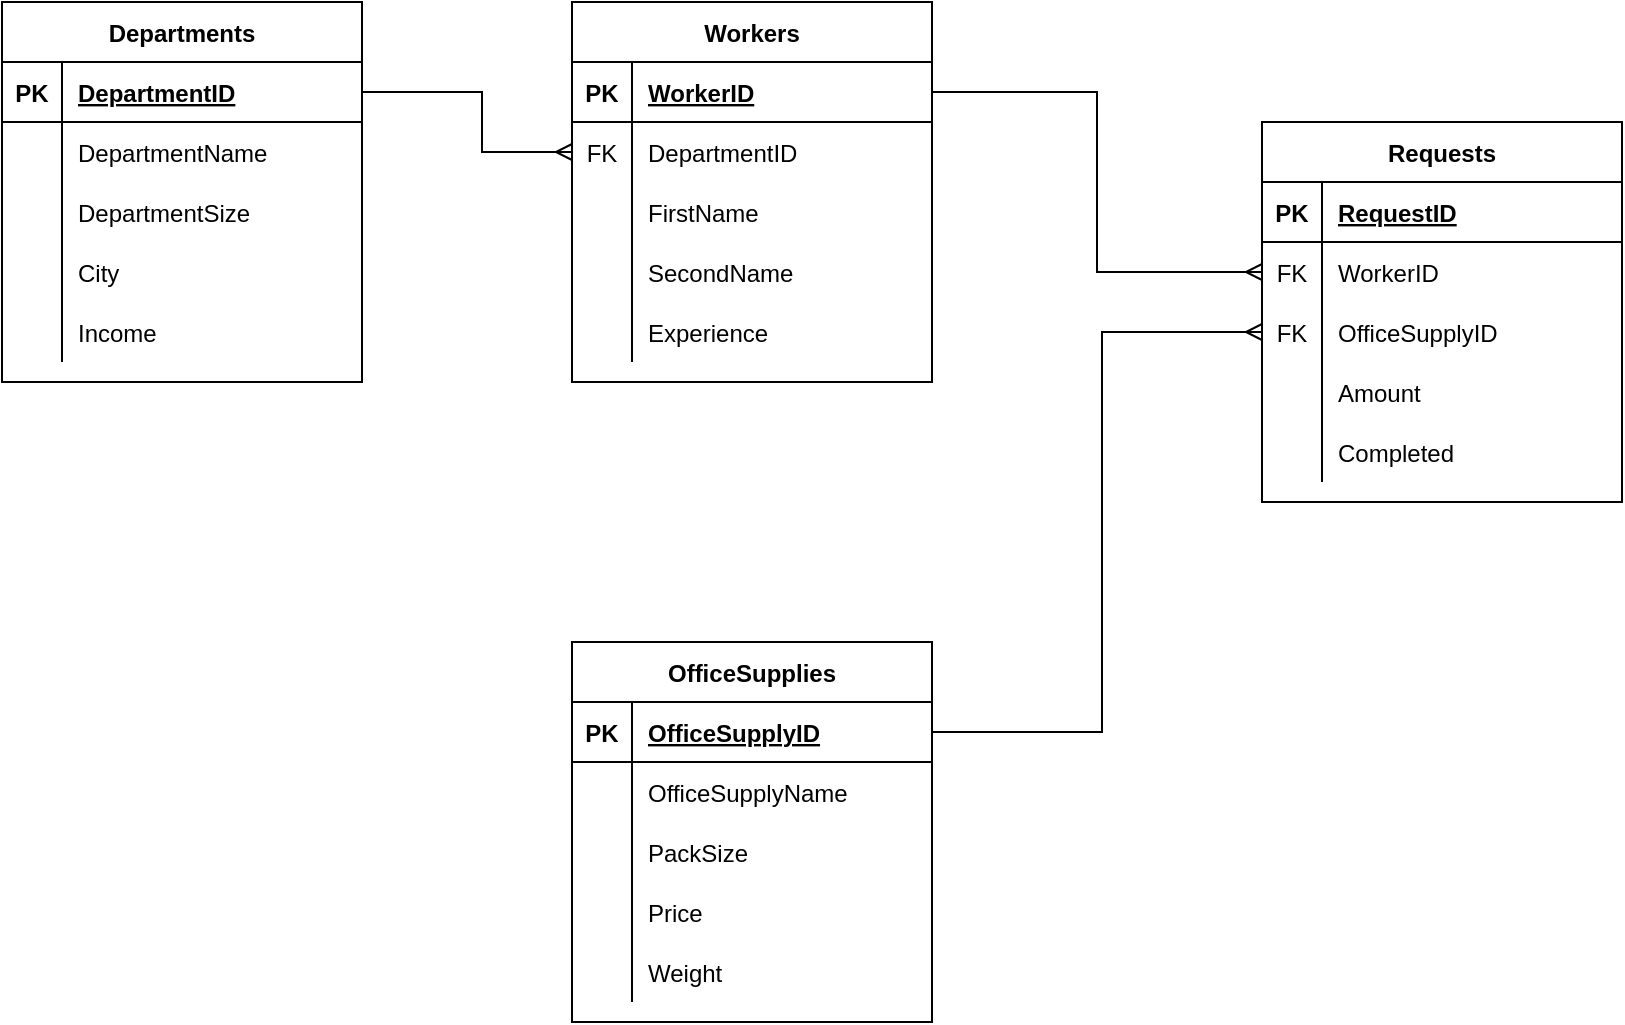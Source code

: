 <mxfile version="13.9.9" type="device" pages="2"><diagram id="JBA9lCnYGL79cfKIFQ2S" name="Страница 1"><mxGraphModel dx="1947" dy="758" grid="1" gridSize="10" guides="1" tooltips="1" connect="1" arrows="1" fold="1" page="1" pageScale="1" pageWidth="827" pageHeight="1169" math="0" shadow="0"><root><mxCell id="0"/><mxCell id="1" parent="0"/><mxCell id="MQrUTSWhX9fQGdC_dqaY-1" value="Requests" style="shape=table;startSize=30;container=1;collapsible=1;childLayout=tableLayout;fixedRows=1;rowLines=0;fontStyle=1;align=center;resizeLast=1;" parent="1" vertex="1"><mxGeometry x="480" y="840" width="180" height="190" as="geometry"/></mxCell><mxCell id="MQrUTSWhX9fQGdC_dqaY-2" value="" style="shape=partialRectangle;collapsible=0;dropTarget=0;pointerEvents=0;fillColor=none;top=0;left=0;bottom=1;right=0;points=[[0,0.5],[1,0.5]];portConstraint=eastwest;" parent="MQrUTSWhX9fQGdC_dqaY-1" vertex="1"><mxGeometry y="30" width="180" height="30" as="geometry"/></mxCell><mxCell id="MQrUTSWhX9fQGdC_dqaY-3" value="PK" style="shape=partialRectangle;connectable=0;fillColor=none;top=0;left=0;bottom=0;right=0;fontStyle=1;overflow=hidden;" parent="MQrUTSWhX9fQGdC_dqaY-2" vertex="1"><mxGeometry width="30" height="30" as="geometry"/></mxCell><mxCell id="MQrUTSWhX9fQGdC_dqaY-4" value="RequestID" style="shape=partialRectangle;connectable=0;fillColor=none;top=0;left=0;bottom=0;right=0;align=left;spacingLeft=6;fontStyle=5;overflow=hidden;" parent="MQrUTSWhX9fQGdC_dqaY-2" vertex="1"><mxGeometry x="30" width="150" height="30" as="geometry"/></mxCell><mxCell id="MQrUTSWhX9fQGdC_dqaY-5" value="" style="shape=partialRectangle;collapsible=0;dropTarget=0;pointerEvents=0;fillColor=none;top=0;left=0;bottom=0;right=0;points=[[0,0.5],[1,0.5]];portConstraint=eastwest;" parent="MQrUTSWhX9fQGdC_dqaY-1" vertex="1"><mxGeometry y="60" width="180" height="30" as="geometry"/></mxCell><mxCell id="MQrUTSWhX9fQGdC_dqaY-6" value="FK" style="shape=partialRectangle;connectable=0;fillColor=none;top=0;left=0;bottom=0;right=0;editable=1;overflow=hidden;" parent="MQrUTSWhX9fQGdC_dqaY-5" vertex="1"><mxGeometry width="30" height="30" as="geometry"/></mxCell><mxCell id="MQrUTSWhX9fQGdC_dqaY-7" value="WorkerID" style="shape=partialRectangle;connectable=0;fillColor=none;top=0;left=0;bottom=0;right=0;align=left;spacingLeft=6;overflow=hidden;" parent="MQrUTSWhX9fQGdC_dqaY-5" vertex="1"><mxGeometry x="30" width="150" height="30" as="geometry"/></mxCell><mxCell id="MQrUTSWhX9fQGdC_dqaY-8" style="shape=partialRectangle;collapsible=0;dropTarget=0;pointerEvents=0;fillColor=none;top=0;left=0;bottom=0;right=0;points=[[0,0.5],[1,0.5]];portConstraint=eastwest;" parent="MQrUTSWhX9fQGdC_dqaY-1" vertex="1"><mxGeometry y="90" width="180" height="30" as="geometry"/></mxCell><mxCell id="MQrUTSWhX9fQGdC_dqaY-9" value="FK" style="shape=partialRectangle;connectable=0;fillColor=none;top=0;left=0;bottom=0;right=0;editable=1;overflow=hidden;" parent="MQrUTSWhX9fQGdC_dqaY-8" vertex="1"><mxGeometry width="30" height="30" as="geometry"/></mxCell><mxCell id="MQrUTSWhX9fQGdC_dqaY-10" value="OfficeSupplyID" style="shape=partialRectangle;connectable=0;fillColor=none;top=0;left=0;bottom=0;right=0;align=left;spacingLeft=6;overflow=hidden;" parent="MQrUTSWhX9fQGdC_dqaY-8" vertex="1"><mxGeometry x="30" width="150" height="30" as="geometry"/></mxCell><mxCell id="MQrUTSWhX9fQGdC_dqaY-11" value="" style="shape=partialRectangle;collapsible=0;dropTarget=0;pointerEvents=0;fillColor=none;top=0;left=0;bottom=0;right=0;points=[[0,0.5],[1,0.5]];portConstraint=eastwest;" parent="MQrUTSWhX9fQGdC_dqaY-1" vertex="1"><mxGeometry y="120" width="180" height="30" as="geometry"/></mxCell><mxCell id="MQrUTSWhX9fQGdC_dqaY-12" value="" style="shape=partialRectangle;connectable=0;fillColor=none;top=0;left=0;bottom=0;right=0;editable=1;overflow=hidden;" parent="MQrUTSWhX9fQGdC_dqaY-11" vertex="1"><mxGeometry width="30" height="30" as="geometry"/></mxCell><mxCell id="MQrUTSWhX9fQGdC_dqaY-13" value="Amount" style="shape=partialRectangle;connectable=0;fillColor=none;top=0;left=0;bottom=0;right=0;align=left;spacingLeft=6;overflow=hidden;" parent="MQrUTSWhX9fQGdC_dqaY-11" vertex="1"><mxGeometry x="30" width="150" height="30" as="geometry"/></mxCell><mxCell id="MQrUTSWhX9fQGdC_dqaY-20" value="" style="shape=partialRectangle;collapsible=0;dropTarget=0;pointerEvents=0;fillColor=none;top=0;left=0;bottom=0;right=0;points=[[0,0.5],[1,0.5]];portConstraint=eastwest;" parent="MQrUTSWhX9fQGdC_dqaY-1" vertex="1"><mxGeometry y="150" width="180" height="30" as="geometry"/></mxCell><mxCell id="MQrUTSWhX9fQGdC_dqaY-21" value="" style="shape=partialRectangle;connectable=0;fillColor=none;top=0;left=0;bottom=0;right=0;editable=1;overflow=hidden;" parent="MQrUTSWhX9fQGdC_dqaY-20" vertex="1"><mxGeometry width="30" height="30" as="geometry"/></mxCell><mxCell id="MQrUTSWhX9fQGdC_dqaY-22" value="Completed" style="shape=partialRectangle;connectable=0;fillColor=none;top=0;left=0;bottom=0;right=0;align=left;spacingLeft=6;overflow=hidden;" parent="MQrUTSWhX9fQGdC_dqaY-20" vertex="1"><mxGeometry x="30" width="150" height="30" as="geometry"/></mxCell><mxCell id="MQrUTSWhX9fQGdC_dqaY-26" style="edgeStyle=orthogonalEdgeStyle;rounded=0;orthogonalLoop=1;jettySize=auto;html=1;exitX=1;exitY=0.5;exitDx=0;exitDy=0;endArrow=ERmany;endFill=0;entryX=0;entryY=0.5;entryDx=0;entryDy=0;" parent="1" source="MQrUTSWhX9fQGdC_dqaY-28" target="MQrUTSWhX9fQGdC_dqaY-5" edge="1"><mxGeometry relative="1" as="geometry"><mxPoint x="390" y="760" as="targetPoint"/></mxGeometry></mxCell><mxCell id="MQrUTSWhX9fQGdC_dqaY-27" value="Workers" style="shape=table;startSize=30;container=1;collapsible=1;childLayout=tableLayout;fixedRows=1;rowLines=0;fontStyle=1;align=center;resizeLast=1;" parent="1" vertex="1"><mxGeometry x="135" y="780" width="180" height="190" as="geometry"/></mxCell><mxCell id="MQrUTSWhX9fQGdC_dqaY-28" value="" style="shape=partialRectangle;collapsible=0;dropTarget=0;pointerEvents=0;fillColor=none;top=0;left=0;bottom=1;right=0;points=[[0,0.5],[1,0.5]];portConstraint=eastwest;" parent="MQrUTSWhX9fQGdC_dqaY-27" vertex="1"><mxGeometry y="30" width="180" height="30" as="geometry"/></mxCell><mxCell id="MQrUTSWhX9fQGdC_dqaY-29" value="PK" style="shape=partialRectangle;connectable=0;fillColor=none;top=0;left=0;bottom=0;right=0;fontStyle=1;overflow=hidden;" parent="MQrUTSWhX9fQGdC_dqaY-28" vertex="1"><mxGeometry width="30" height="30" as="geometry"/></mxCell><mxCell id="MQrUTSWhX9fQGdC_dqaY-30" value="WorkerID" style="shape=partialRectangle;connectable=0;fillColor=none;top=0;left=0;bottom=0;right=0;align=left;spacingLeft=6;fontStyle=5;overflow=hidden;" parent="MQrUTSWhX9fQGdC_dqaY-28" vertex="1"><mxGeometry x="30" width="150" height="30" as="geometry"/></mxCell><mxCell id="MQrUTSWhX9fQGdC_dqaY-31" value="" style="shape=partialRectangle;collapsible=0;dropTarget=0;pointerEvents=0;fillColor=none;top=0;left=0;bottom=0;right=0;points=[[0,0.5],[1,0.5]];portConstraint=eastwest;" parent="MQrUTSWhX9fQGdC_dqaY-27" vertex="1"><mxGeometry y="60" width="180" height="30" as="geometry"/></mxCell><mxCell id="MQrUTSWhX9fQGdC_dqaY-32" value="FK" style="shape=partialRectangle;connectable=0;fillColor=none;top=0;left=0;bottom=0;right=0;editable=1;overflow=hidden;" parent="MQrUTSWhX9fQGdC_dqaY-31" vertex="1"><mxGeometry width="30" height="30" as="geometry"/></mxCell><mxCell id="MQrUTSWhX9fQGdC_dqaY-33" value="DepartmentID" style="shape=partialRectangle;connectable=0;fillColor=none;top=0;left=0;bottom=0;right=0;align=left;spacingLeft=6;overflow=hidden;" parent="MQrUTSWhX9fQGdC_dqaY-31" vertex="1"><mxGeometry x="30" width="150" height="30" as="geometry"/></mxCell><mxCell id="MQrUTSWhX9fQGdC_dqaY-34" value="" style="shape=partialRectangle;collapsible=0;dropTarget=0;pointerEvents=0;fillColor=none;top=0;left=0;bottom=0;right=0;points=[[0,0.5],[1,0.5]];portConstraint=eastwest;" parent="MQrUTSWhX9fQGdC_dqaY-27" vertex="1"><mxGeometry y="90" width="180" height="30" as="geometry"/></mxCell><mxCell id="MQrUTSWhX9fQGdC_dqaY-35" value="" style="shape=partialRectangle;connectable=0;fillColor=none;top=0;left=0;bottom=0;right=0;editable=1;overflow=hidden;" parent="MQrUTSWhX9fQGdC_dqaY-34" vertex="1"><mxGeometry width="30" height="30" as="geometry"/></mxCell><mxCell id="MQrUTSWhX9fQGdC_dqaY-36" value="FirstName" style="shape=partialRectangle;connectable=0;fillColor=none;top=0;left=0;bottom=0;right=0;align=left;spacingLeft=6;overflow=hidden;" parent="MQrUTSWhX9fQGdC_dqaY-34" vertex="1"><mxGeometry x="30" width="150" height="30" as="geometry"/></mxCell><mxCell id="MQrUTSWhX9fQGdC_dqaY-37" style="shape=partialRectangle;collapsible=0;dropTarget=0;pointerEvents=0;fillColor=none;top=0;left=0;bottom=0;right=0;points=[[0,0.5],[1,0.5]];portConstraint=eastwest;" parent="MQrUTSWhX9fQGdC_dqaY-27" vertex="1"><mxGeometry y="120" width="180" height="30" as="geometry"/></mxCell><mxCell id="MQrUTSWhX9fQGdC_dqaY-38" style="shape=partialRectangle;connectable=0;fillColor=none;top=0;left=0;bottom=0;right=0;editable=1;overflow=hidden;" parent="MQrUTSWhX9fQGdC_dqaY-37" vertex="1"><mxGeometry width="30" height="30" as="geometry"/></mxCell><mxCell id="MQrUTSWhX9fQGdC_dqaY-39" value="SecondName" style="shape=partialRectangle;connectable=0;fillColor=none;top=0;left=0;bottom=0;right=0;align=left;spacingLeft=6;overflow=hidden;" parent="MQrUTSWhX9fQGdC_dqaY-37" vertex="1"><mxGeometry x="30" width="150" height="30" as="geometry"/></mxCell><mxCell id="MQrUTSWhX9fQGdC_dqaY-43" style="shape=partialRectangle;collapsible=0;dropTarget=0;pointerEvents=0;fillColor=none;top=0;left=0;bottom=0;right=0;points=[[0,0.5],[1,0.5]];portConstraint=eastwest;" parent="MQrUTSWhX9fQGdC_dqaY-27" vertex="1"><mxGeometry y="150" width="180" height="30" as="geometry"/></mxCell><mxCell id="MQrUTSWhX9fQGdC_dqaY-44" style="shape=partialRectangle;connectable=0;fillColor=none;top=0;left=0;bottom=0;right=0;editable=1;overflow=hidden;" parent="MQrUTSWhX9fQGdC_dqaY-43" vertex="1"><mxGeometry width="30" height="30" as="geometry"/></mxCell><mxCell id="MQrUTSWhX9fQGdC_dqaY-45" value="Experience" style="shape=partialRectangle;connectable=0;fillColor=none;top=0;left=0;bottom=0;right=0;align=left;spacingLeft=6;overflow=hidden;" parent="MQrUTSWhX9fQGdC_dqaY-43" vertex="1"><mxGeometry x="30" width="150" height="30" as="geometry"/></mxCell><mxCell id="MQrUTSWhX9fQGdC_dqaY-46" style="edgeStyle=orthogonalEdgeStyle;rounded=0;orthogonalLoop=1;jettySize=auto;html=1;exitX=1;exitY=0.5;exitDx=0;exitDy=0;endArrow=ERmany;endFill=0;entryX=0;entryY=0.5;entryDx=0;entryDy=0;" parent="1" source="MQrUTSWhX9fQGdC_dqaY-48" target="MQrUTSWhX9fQGdC_dqaY-8" edge="1"><mxGeometry relative="1" as="geometry"><mxPoint x="570" y="970" as="targetPoint"/><mxPoint x="340" y="1045" as="sourcePoint"/><Array as="points"><mxPoint x="400" y="1145"/><mxPoint x="400" y="945"/></Array></mxGeometry></mxCell><mxCell id="MQrUTSWhX9fQGdC_dqaY-47" value="OfficeSupplies" style="shape=table;startSize=30;container=1;collapsible=1;childLayout=tableLayout;fixedRows=1;rowLines=0;fontStyle=1;align=center;resizeLast=1;" parent="1" vertex="1"><mxGeometry x="135" y="1100" width="180" height="190" as="geometry"/></mxCell><mxCell id="MQrUTSWhX9fQGdC_dqaY-48" value="" style="shape=partialRectangle;collapsible=0;dropTarget=0;pointerEvents=0;fillColor=none;top=0;left=0;bottom=1;right=0;points=[[0,0.5],[1,0.5]];portConstraint=eastwest;" parent="MQrUTSWhX9fQGdC_dqaY-47" vertex="1"><mxGeometry y="30" width="180" height="30" as="geometry"/></mxCell><mxCell id="MQrUTSWhX9fQGdC_dqaY-49" value="PK" style="shape=partialRectangle;connectable=0;fillColor=none;top=0;left=0;bottom=0;right=0;fontStyle=1;overflow=hidden;" parent="MQrUTSWhX9fQGdC_dqaY-48" vertex="1"><mxGeometry width="30" height="30" as="geometry"/></mxCell><mxCell id="MQrUTSWhX9fQGdC_dqaY-50" value="OfficeSupplyID" style="shape=partialRectangle;connectable=0;fillColor=none;top=0;left=0;bottom=0;right=0;align=left;spacingLeft=6;fontStyle=5;overflow=hidden;" parent="MQrUTSWhX9fQGdC_dqaY-48" vertex="1"><mxGeometry x="30" width="150" height="30" as="geometry"/></mxCell><mxCell id="MQrUTSWhX9fQGdC_dqaY-51" style="shape=partialRectangle;collapsible=0;dropTarget=0;pointerEvents=0;fillColor=none;top=0;left=0;bottom=0;right=0;points=[[0,0.5],[1,0.5]];portConstraint=eastwest;" parent="MQrUTSWhX9fQGdC_dqaY-47" vertex="1"><mxGeometry y="60" width="180" height="30" as="geometry"/></mxCell><mxCell id="MQrUTSWhX9fQGdC_dqaY-52" value="" style="shape=partialRectangle;connectable=0;fillColor=none;top=0;left=0;bottom=0;right=0;editable=1;overflow=hidden;" parent="MQrUTSWhX9fQGdC_dqaY-51" vertex="1"><mxGeometry width="30" height="30" as="geometry"/></mxCell><mxCell id="MQrUTSWhX9fQGdC_dqaY-53" value="OfficeSupplyName" style="shape=partialRectangle;connectable=0;fillColor=none;top=0;left=0;bottom=0;right=0;align=left;spacingLeft=6;overflow=hidden;" parent="MQrUTSWhX9fQGdC_dqaY-51" vertex="1"><mxGeometry x="30" width="150" height="30" as="geometry"/></mxCell><mxCell id="MQrUTSWhX9fQGdC_dqaY-54" value="" style="shape=partialRectangle;collapsible=0;dropTarget=0;pointerEvents=0;fillColor=none;top=0;left=0;bottom=0;right=0;points=[[0,0.5],[1,0.5]];portConstraint=eastwest;" parent="MQrUTSWhX9fQGdC_dqaY-47" vertex="1"><mxGeometry y="90" width="180" height="30" as="geometry"/></mxCell><mxCell id="MQrUTSWhX9fQGdC_dqaY-55" value="" style="shape=partialRectangle;connectable=0;fillColor=none;top=0;left=0;bottom=0;right=0;editable=1;overflow=hidden;" parent="MQrUTSWhX9fQGdC_dqaY-54" vertex="1"><mxGeometry width="30" height="30" as="geometry"/></mxCell><mxCell id="MQrUTSWhX9fQGdC_dqaY-56" value="PackSize" style="shape=partialRectangle;connectable=0;fillColor=none;top=0;left=0;bottom=0;right=0;align=left;spacingLeft=6;overflow=hidden;" parent="MQrUTSWhX9fQGdC_dqaY-54" vertex="1"><mxGeometry x="30" width="150" height="30" as="geometry"/></mxCell><mxCell id="MQrUTSWhX9fQGdC_dqaY-57" value="" style="shape=partialRectangle;collapsible=0;dropTarget=0;pointerEvents=0;fillColor=none;top=0;left=0;bottom=0;right=0;points=[[0,0.5],[1,0.5]];portConstraint=eastwest;" parent="MQrUTSWhX9fQGdC_dqaY-47" vertex="1"><mxGeometry y="120" width="180" height="30" as="geometry"/></mxCell><mxCell id="MQrUTSWhX9fQGdC_dqaY-58" value="" style="shape=partialRectangle;connectable=0;fillColor=none;top=0;left=0;bottom=0;right=0;editable=1;overflow=hidden;" parent="MQrUTSWhX9fQGdC_dqaY-57" vertex="1"><mxGeometry width="30" height="30" as="geometry"/></mxCell><mxCell id="MQrUTSWhX9fQGdC_dqaY-59" value="Price" style="shape=partialRectangle;connectable=0;fillColor=none;top=0;left=0;bottom=0;right=0;align=left;spacingLeft=6;overflow=hidden;" parent="MQrUTSWhX9fQGdC_dqaY-57" vertex="1"><mxGeometry x="30" width="150" height="30" as="geometry"/></mxCell><mxCell id="MQrUTSWhX9fQGdC_dqaY-60" value="" style="shape=partialRectangle;collapsible=0;dropTarget=0;pointerEvents=0;fillColor=none;top=0;left=0;bottom=0;right=0;points=[[0,0.5],[1,0.5]];portConstraint=eastwest;" parent="MQrUTSWhX9fQGdC_dqaY-47" vertex="1"><mxGeometry y="150" width="180" height="30" as="geometry"/></mxCell><mxCell id="MQrUTSWhX9fQGdC_dqaY-61" value="" style="shape=partialRectangle;connectable=0;fillColor=none;top=0;left=0;bottom=0;right=0;editable=1;overflow=hidden;" parent="MQrUTSWhX9fQGdC_dqaY-60" vertex="1"><mxGeometry width="30" height="30" as="geometry"/></mxCell><mxCell id="MQrUTSWhX9fQGdC_dqaY-62" value="Weight" style="shape=partialRectangle;connectable=0;fillColor=none;top=0;left=0;bottom=0;right=0;align=left;spacingLeft=6;overflow=hidden;" parent="MQrUTSWhX9fQGdC_dqaY-60" vertex="1"><mxGeometry x="30" width="150" height="30" as="geometry"/></mxCell><mxCell id="MQrUTSWhX9fQGdC_dqaY-66" value="Departments" style="shape=table;startSize=30;container=1;collapsible=1;childLayout=tableLayout;fixedRows=1;rowLines=0;fontStyle=1;align=center;resizeLast=1;" parent="1" vertex="1"><mxGeometry x="-150" y="780" width="180" height="190" as="geometry"/></mxCell><mxCell id="MQrUTSWhX9fQGdC_dqaY-67" value="" style="shape=partialRectangle;collapsible=0;dropTarget=0;pointerEvents=0;fillColor=none;top=0;left=0;bottom=1;right=0;points=[[0,0.5],[1,0.5]];portConstraint=eastwest;" parent="MQrUTSWhX9fQGdC_dqaY-66" vertex="1"><mxGeometry y="30" width="180" height="30" as="geometry"/></mxCell><mxCell id="MQrUTSWhX9fQGdC_dqaY-68" value="PK" style="shape=partialRectangle;connectable=0;fillColor=none;top=0;left=0;bottom=0;right=0;fontStyle=1;overflow=hidden;" parent="MQrUTSWhX9fQGdC_dqaY-67" vertex="1"><mxGeometry width="30" height="30" as="geometry"/></mxCell><mxCell id="MQrUTSWhX9fQGdC_dqaY-69" value="DepartmentID" style="shape=partialRectangle;connectable=0;fillColor=none;top=0;left=0;bottom=0;right=0;align=left;spacingLeft=6;fontStyle=5;overflow=hidden;" parent="MQrUTSWhX9fQGdC_dqaY-67" vertex="1"><mxGeometry x="30" width="150" height="30" as="geometry"/></mxCell><mxCell id="MQrUTSWhX9fQGdC_dqaY-70" value="" style="shape=partialRectangle;collapsible=0;dropTarget=0;pointerEvents=0;fillColor=none;top=0;left=0;bottom=0;right=0;points=[[0,0.5],[1,0.5]];portConstraint=eastwest;" parent="MQrUTSWhX9fQGdC_dqaY-66" vertex="1"><mxGeometry y="60" width="180" height="30" as="geometry"/></mxCell><mxCell id="MQrUTSWhX9fQGdC_dqaY-71" value="" style="shape=partialRectangle;connectable=0;fillColor=none;top=0;left=0;bottom=0;right=0;editable=1;overflow=hidden;" parent="MQrUTSWhX9fQGdC_dqaY-70" vertex="1"><mxGeometry width="30" height="30" as="geometry"/></mxCell><mxCell id="MQrUTSWhX9fQGdC_dqaY-72" value="DepartmentName" style="shape=partialRectangle;connectable=0;fillColor=none;top=0;left=0;bottom=0;right=0;align=left;spacingLeft=6;overflow=hidden;" parent="MQrUTSWhX9fQGdC_dqaY-70" vertex="1"><mxGeometry x="30" width="150" height="30" as="geometry"/></mxCell><mxCell id="MQrUTSWhX9fQGdC_dqaY-73" value="" style="shape=partialRectangle;collapsible=0;dropTarget=0;pointerEvents=0;fillColor=none;top=0;left=0;bottom=0;right=0;points=[[0,0.5],[1,0.5]];portConstraint=eastwest;" parent="MQrUTSWhX9fQGdC_dqaY-66" vertex="1"><mxGeometry y="90" width="180" height="30" as="geometry"/></mxCell><mxCell id="MQrUTSWhX9fQGdC_dqaY-74" value="" style="shape=partialRectangle;connectable=0;fillColor=none;top=0;left=0;bottom=0;right=0;editable=1;overflow=hidden;" parent="MQrUTSWhX9fQGdC_dqaY-73" vertex="1"><mxGeometry width="30" height="30" as="geometry"/></mxCell><mxCell id="MQrUTSWhX9fQGdC_dqaY-75" value="DepartmentSize" style="shape=partialRectangle;connectable=0;fillColor=none;top=0;left=0;bottom=0;right=0;align=left;spacingLeft=6;overflow=hidden;" parent="MQrUTSWhX9fQGdC_dqaY-73" vertex="1"><mxGeometry x="30" width="150" height="30" as="geometry"/></mxCell><mxCell id="MQrUTSWhX9fQGdC_dqaY-76" style="shape=partialRectangle;collapsible=0;dropTarget=0;pointerEvents=0;fillColor=none;top=0;left=0;bottom=0;right=0;points=[[0,0.5],[1,0.5]];portConstraint=eastwest;" parent="MQrUTSWhX9fQGdC_dqaY-66" vertex="1"><mxGeometry y="120" width="180" height="30" as="geometry"/></mxCell><mxCell id="MQrUTSWhX9fQGdC_dqaY-77" style="shape=partialRectangle;connectable=0;fillColor=none;top=0;left=0;bottom=0;right=0;editable=1;overflow=hidden;" parent="MQrUTSWhX9fQGdC_dqaY-76" vertex="1"><mxGeometry width="30" height="30" as="geometry"/></mxCell><mxCell id="MQrUTSWhX9fQGdC_dqaY-78" value="City" style="shape=partialRectangle;connectable=0;fillColor=none;top=0;left=0;bottom=0;right=0;align=left;spacingLeft=6;overflow=hidden;" parent="MQrUTSWhX9fQGdC_dqaY-76" vertex="1"><mxGeometry x="30" width="150" height="30" as="geometry"/></mxCell><mxCell id="MQrUTSWhX9fQGdC_dqaY-79" value="" style="shape=partialRectangle;collapsible=0;dropTarget=0;pointerEvents=0;fillColor=none;top=0;left=0;bottom=0;right=0;points=[[0,0.5],[1,0.5]];portConstraint=eastwest;" parent="MQrUTSWhX9fQGdC_dqaY-66" vertex="1"><mxGeometry y="150" width="180" height="30" as="geometry"/></mxCell><mxCell id="MQrUTSWhX9fQGdC_dqaY-80" value="" style="shape=partialRectangle;connectable=0;fillColor=none;top=0;left=0;bottom=0;right=0;editable=1;overflow=hidden;" parent="MQrUTSWhX9fQGdC_dqaY-79" vertex="1"><mxGeometry width="30" height="30" as="geometry"/></mxCell><mxCell id="MQrUTSWhX9fQGdC_dqaY-81" value="Income" style="shape=partialRectangle;connectable=0;fillColor=none;top=0;left=0;bottom=0;right=0;align=left;spacingLeft=6;overflow=hidden;" parent="MQrUTSWhX9fQGdC_dqaY-79" vertex="1"><mxGeometry x="30" width="150" height="30" as="geometry"/></mxCell><mxCell id="MQrUTSWhX9fQGdC_dqaY-85" style="edgeStyle=orthogonalEdgeStyle;rounded=0;orthogonalLoop=1;jettySize=auto;html=1;exitX=1;exitY=0.5;exitDx=0;exitDy=0;endArrow=ERmany;endFill=0;entryX=0;entryY=0.5;entryDx=0;entryDy=0;" parent="1" source="MQrUTSWhX9fQGdC_dqaY-67" target="MQrUTSWhX9fQGdC_dqaY-31" edge="1"><mxGeometry relative="1" as="geometry"><mxPoint x="315" y="970" as="targetPoint"/><mxPoint x="25" y="1115" as="sourcePoint"/><Array as="points"><mxPoint x="90" y="825"/><mxPoint x="90" y="855"/></Array></mxGeometry></mxCell></root></mxGraphModel></diagram><diagram id="_WlOd75h7R3ADTDau8TM" name="Страница 2"><mxGraphModel dx="1947" dy="1927" grid="1" gridSize="10" guides="1" tooltips="1" connect="1" arrows="1" fold="1" page="1" pageScale="1" pageWidth="827" pageHeight="1169" math="0" shadow="0"><root><mxCell id="t2hOWC-bfq2sj2ZOZXH2-0"/><mxCell id="t2hOWC-bfq2sj2ZOZXH2-1" parent="t2hOWC-bfq2sj2ZOZXH2-0"/><mxCell id="t2hOWC-bfq2sj2ZOZXH2-2" value="Workers" style="whiteSpace=wrap;html=1;align=center;" vertex="1" parent="t2hOWC-bfq2sj2ZOZXH2-1"><mxGeometry x="380" y="470" width="100" height="40" as="geometry"/></mxCell><mxCell id="t2hOWC-bfq2sj2ZOZXH2-3" value="WorkerID" style="ellipse;whiteSpace=wrap;html=1;align=center;" vertex="1" parent="t2hOWC-bfq2sj2ZOZXH2-1"><mxGeometry x="270" y="540" width="100" height="40" as="geometry"/></mxCell><mxCell id="t2hOWC-bfq2sj2ZOZXH2-5" value="DepartmentID" style="ellipse;whiteSpace=wrap;html=1;align=center;" vertex="1" parent="t2hOWC-bfq2sj2ZOZXH2-1"><mxGeometry x="270" y="590" width="100" height="40" as="geometry"/></mxCell><mxCell id="t2hOWC-bfq2sj2ZOZXH2-6" value="FirstName" style="ellipse;whiteSpace=wrap;html=1;align=center;" vertex="1" parent="t2hOWC-bfq2sj2ZOZXH2-1"><mxGeometry x="270" y="640" width="100" height="40" as="geometry"/></mxCell><mxCell id="t2hOWC-bfq2sj2ZOZXH2-7" value="SecondName" style="ellipse;whiteSpace=wrap;html=1;align=center;" vertex="1" parent="t2hOWC-bfq2sj2ZOZXH2-1"><mxGeometry x="270" y="690" width="100" height="40" as="geometry"/></mxCell><mxCell id="t2hOWC-bfq2sj2ZOZXH2-8" value="Products" style="whiteSpace=wrap;html=1;align=center;" vertex="1" parent="t2hOWC-bfq2sj2ZOZXH2-1"><mxGeometry x="580" y="470" width="100" height="40" as="geometry"/></mxCell><mxCell id="t2hOWC-bfq2sj2ZOZXH2-9" value="Name" style="ellipse;whiteSpace=wrap;html=1;align=center;" vertex="1" parent="t2hOWC-bfq2sj2ZOZXH2-1"><mxGeometry x="650" y="590" width="100" height="40" as="geometry"/></mxCell><mxCell id="t2hOWC-bfq2sj2ZOZXH2-10" value="PackSize" style="ellipse;whiteSpace=wrap;html=1;align=center;" vertex="1" parent="t2hOWC-bfq2sj2ZOZXH2-1"><mxGeometry x="650" y="640" width="100" height="40" as="geometry"/></mxCell><mxCell id="t2hOWC-bfq2sj2ZOZXH2-11" value="Price" style="ellipse;whiteSpace=wrap;html=1;align=center;" vertex="1" parent="t2hOWC-bfq2sj2ZOZXH2-1"><mxGeometry x="650" y="690" width="100" height="40" as="geometry"/></mxCell><mxCell id="t2hOWC-bfq2sj2ZOZXH2-12" value="Size" style="ellipse;whiteSpace=wrap;html=1;align=center;" vertex="1" parent="t2hOWC-bfq2sj2ZOZXH2-1"><mxGeometry x="650" y="740" width="100" height="40" as="geometry"/></mxCell><mxCell id="t2hOWC-bfq2sj2ZOZXH2-13" value="PK" style="text;html=1;align=center;verticalAlign=middle;resizable=0;points=[];autosize=1;" vertex="1" parent="t2hOWC-bfq2sj2ZOZXH2-1"><mxGeometry x="750" y="550" width="30" height="20" as="geometry"/></mxCell><mxCell id="t2hOWC-bfq2sj2ZOZXH2-14" value="" style="endArrow=none;html=1;rounded=0;exitX=0.5;exitY=1;exitDx=0;exitDy=0;" edge="1" parent="t2hOWC-bfq2sj2ZOZXH2-1" source="t2hOWC-bfq2sj2ZOZXH2-8"><mxGeometry relative="1" as="geometry"><mxPoint x="330" y="890" as="sourcePoint"/><mxPoint x="630" y="820" as="targetPoint"/></mxGeometry></mxCell><mxCell id="t2hOWC-bfq2sj2ZOZXH2-15" value="" style="endArrow=none;html=1;rounded=0;exitX=0;exitY=0.5;exitDx=0;exitDy=0;" edge="1" parent="t2hOWC-bfq2sj2ZOZXH2-1" source="t2hOWC-bfq2sj2ZOZXH2-9"><mxGeometry relative="1" as="geometry"><mxPoint x="330" y="940" as="sourcePoint"/><mxPoint x="630" y="610" as="targetPoint"/></mxGeometry></mxCell><mxCell id="t2hOWC-bfq2sj2ZOZXH2-16" value="" style="endArrow=none;html=1;rounded=0;exitX=0;exitY=0.5;exitDx=0;exitDy=0;" edge="1" parent="t2hOWC-bfq2sj2ZOZXH2-1" source="t2hOWC-bfq2sj2ZOZXH2-10"><mxGeometry relative="1" as="geometry"><mxPoint x="340" y="950" as="sourcePoint"/><mxPoint x="630" y="660" as="targetPoint"/></mxGeometry></mxCell><mxCell id="t2hOWC-bfq2sj2ZOZXH2-17" value="" style="endArrow=none;html=1;rounded=0;exitX=0;exitY=0.5;exitDx=0;exitDy=0;" edge="1" parent="t2hOWC-bfq2sj2ZOZXH2-1" source="t2hOWC-bfq2sj2ZOZXH2-11"><mxGeometry relative="1" as="geometry"><mxPoint x="660" y="670" as="sourcePoint"/><mxPoint x="630" y="710" as="targetPoint"/></mxGeometry></mxCell><mxCell id="t2hOWC-bfq2sj2ZOZXH2-18" value="" style="endArrow=none;html=1;rounded=0;exitX=0;exitY=0.5;exitDx=0;exitDy=0;" edge="1" parent="t2hOWC-bfq2sj2ZOZXH2-1"><mxGeometry relative="1" as="geometry"><mxPoint x="650" y="759.76" as="sourcePoint"/><mxPoint x="630" y="760" as="targetPoint"/></mxGeometry></mxCell><mxCell id="t2hOWC-bfq2sj2ZOZXH2-19" value="" style="endArrow=none;html=1;rounded=0;exitX=0.5;exitY=1;exitDx=0;exitDy=0;" edge="1" parent="t2hOWC-bfq2sj2ZOZXH2-1"><mxGeometry relative="1" as="geometry"><mxPoint x="429.41" y="510" as="sourcePoint"/><mxPoint x="429.41" y="830" as="targetPoint"/></mxGeometry></mxCell><mxCell id="t2hOWC-bfq2sj2ZOZXH2-20" value="" style="endArrow=none;html=1;rounded=0;" edge="1" parent="t2hOWC-bfq2sj2ZOZXH2-1"><mxGeometry relative="1" as="geometry"><mxPoint x="370" y="610" as="sourcePoint"/><mxPoint x="430" y="610" as="targetPoint"/></mxGeometry></mxCell><mxCell id="t2hOWC-bfq2sj2ZOZXH2-21" value="" style="endArrow=none;html=1;rounded=0;exitX=1;exitY=0.5;exitDx=0;exitDy=0;" edge="1" parent="t2hOWC-bfq2sj2ZOZXH2-1" source="t2hOWC-bfq2sj2ZOZXH2-6"><mxGeometry relative="1" as="geometry"><mxPoint x="350" y="660" as="sourcePoint"/><mxPoint x="430" y="660" as="targetPoint"/></mxGeometry></mxCell><mxCell id="t2hOWC-bfq2sj2ZOZXH2-22" value="" style="endArrow=none;html=1;rounded=0;" edge="1" parent="t2hOWC-bfq2sj2ZOZXH2-1"><mxGeometry relative="1" as="geometry"><mxPoint x="370" y="710" as="sourcePoint"/><mxPoint x="430" y="710" as="targetPoint"/></mxGeometry></mxCell><mxCell id="t2hOWC-bfq2sj2ZOZXH2-23" value="" style="endArrow=none;html=1;rounded=0;" edge="1" parent="t2hOWC-bfq2sj2ZOZXH2-1"><mxGeometry relative="1" as="geometry"><mxPoint x="370" y="560" as="sourcePoint"/><mxPoint x="430" y="560" as="targetPoint"/></mxGeometry></mxCell><mxCell id="t2hOWC-bfq2sj2ZOZXH2-24" value="Orders" style="whiteSpace=wrap;html=1;align=center;" vertex="1" parent="t2hOWC-bfq2sj2ZOZXH2-1"><mxGeometry x="480" y="350" width="100" height="40" as="geometry"/></mxCell><mxCell id="t2hOWC-bfq2sj2ZOZXH2-25" value="ProductID" style="ellipse;whiteSpace=wrap;html=1;align=center;" vertex="1" parent="t2hOWC-bfq2sj2ZOZXH2-1"><mxGeometry x="545.5" y="90" width="100" height="40" as="geometry"/></mxCell><mxCell id="t2hOWC-bfq2sj2ZOZXH2-26" value="Amount" style="ellipse;whiteSpace=wrap;html=1;align=center;" vertex="1" parent="t2hOWC-bfq2sj2ZOZXH2-1"><mxGeometry x="545.5" y="140" width="100" height="40" as="geometry"/></mxCell><mxCell id="t2hOWC-bfq2sj2ZOZXH2-27" value="" style="endArrow=none;html=1;rounded=0;entryX=0.5;entryY=0;entryDx=0;entryDy=0;" edge="1" parent="t2hOWC-bfq2sj2ZOZXH2-1"><mxGeometry relative="1" as="geometry"><mxPoint x="525" y="10" as="sourcePoint"/><mxPoint x="525" y="350" as="targetPoint"/></mxGeometry></mxCell><mxCell id="t2hOWC-bfq2sj2ZOZXH2-28" value="" style="endArrow=none;html=1;rounded=0;exitX=0;exitY=0.5;exitDx=0;exitDy=0;" edge="1" parent="t2hOWC-bfq2sj2ZOZXH2-1"><mxGeometry relative="1" as="geometry"><mxPoint x="545.5" y="60" as="sourcePoint"/><mxPoint x="525.5" y="60" as="targetPoint"/></mxGeometry></mxCell><mxCell id="t2hOWC-bfq2sj2ZOZXH2-29" value="" style="endArrow=none;html=1;rounded=0;exitX=0;exitY=0.5;exitDx=0;exitDy=0;" edge="1" parent="t2hOWC-bfq2sj2ZOZXH2-1"><mxGeometry relative="1" as="geometry"><mxPoint x="545.5" y="110" as="sourcePoint"/><mxPoint x="525.5" y="110" as="targetPoint"/></mxGeometry></mxCell><mxCell id="t2hOWC-bfq2sj2ZOZXH2-30" value="" style="endArrow=none;html=1;rounded=0;exitX=0;exitY=0.5;exitDx=0;exitDy=0;" edge="1" parent="t2hOWC-bfq2sj2ZOZXH2-1"><mxGeometry relative="1" as="geometry"><mxPoint x="545.5" y="159.76" as="sourcePoint"/><mxPoint x="525.5" y="160" as="targetPoint"/></mxGeometry></mxCell><mxCell id="t2hOWC-bfq2sj2ZOZXH2-31" value="" style="endArrow=none;html=1;rounded=0;" edge="1" parent="t2hOWC-bfq2sj2ZOZXH2-1"><mxGeometry relative="1" as="geometry"><mxPoint x="545.5" y="10" as="sourcePoint"/><mxPoint x="525.5" y="10" as="targetPoint"/></mxGeometry></mxCell><mxCell id="t2hOWC-bfq2sj2ZOZXH2-32" value="OrderID" style="ellipse;whiteSpace=wrap;html=1;align=center;" vertex="1" parent="t2hOWC-bfq2sj2ZOZXH2-1"><mxGeometry x="545.5" y="-10" width="100" height="40" as="geometry"/></mxCell><mxCell id="t2hOWC-bfq2sj2ZOZXH2-33" value="PK" style="text;html=1;align=center;verticalAlign=middle;resizable=0;points=[];autosize=1;" vertex="1" parent="t2hOWC-bfq2sj2ZOZXH2-1"><mxGeometry x="655.5" width="30" height="20" as="geometry"/></mxCell><mxCell id="t2hOWC-bfq2sj2ZOZXH2-34" value="WorkerID" style="ellipse;whiteSpace=wrap;html=1;align=center;" vertex="1" parent="t2hOWC-bfq2sj2ZOZXH2-1"><mxGeometry x="545.5" y="40" width="100" height="40" as="geometry"/></mxCell><mxCell id="t2hOWC-bfq2sj2ZOZXH2-35" value="ProductID" style="ellipse;whiteSpace=wrap;html=1;align=center;" vertex="1" parent="t2hOWC-bfq2sj2ZOZXH2-1"><mxGeometry x="650" y="540" width="100" height="40" as="geometry"/></mxCell><mxCell id="t2hOWC-bfq2sj2ZOZXH2-36" value="" style="endArrow=none;html=1;rounded=0;exitX=0;exitY=0.5;exitDx=0;exitDy=0;" edge="1" parent="t2hOWC-bfq2sj2ZOZXH2-1" source="t2hOWC-bfq2sj2ZOZXH2-35"><mxGeometry relative="1" as="geometry"><mxPoint x="330" y="890" as="sourcePoint"/><mxPoint x="630" y="560" as="targetPoint"/></mxGeometry></mxCell><mxCell id="t2hOWC-bfq2sj2ZOZXH2-37" value="Position" style="ellipse;whiteSpace=wrap;html=1;align=center;" vertex="1" parent="t2hOWC-bfq2sj2ZOZXH2-1"><mxGeometry x="270" y="750" width="100" height="40" as="geometry"/></mxCell><mxCell id="t2hOWC-bfq2sj2ZOZXH2-38" value="" style="endArrow=none;html=1;" edge="1" parent="t2hOWC-bfq2sj2ZOZXH2-1"><mxGeometry width="50" height="50" relative="1" as="geometry"><mxPoint x="370" y="770" as="sourcePoint"/><mxPoint x="430" y="770" as="targetPoint"/></mxGeometry></mxCell><mxCell id="0VeRoCRhJdS8KZldGWlp-85" value="Experience" style="ellipse;whiteSpace=wrap;html=1;align=center;" vertex="1" parent="t2hOWC-bfq2sj2ZOZXH2-1"><mxGeometry x="270" y="810" width="100" height="40" as="geometry"/></mxCell><mxCell id="0VeRoCRhJdS8KZldGWlp-86" value="" style="endArrow=none;html=1;" edge="1" parent="t2hOWC-bfq2sj2ZOZXH2-1"><mxGeometry width="50" height="50" relative="1" as="geometry"><mxPoint x="370" y="830" as="sourcePoint"/><mxPoint x="430" y="830" as="targetPoint"/></mxGeometry></mxCell><mxCell id="0VeRoCRhJdS8KZldGWlp-87" value="PK" style="text;html=1;align=center;verticalAlign=middle;resizable=0;points=[];autosize=1;" vertex="1" parent="t2hOWC-bfq2sj2ZOZXH2-1"><mxGeometry x="230" y="550" width="30" height="20" as="geometry"/></mxCell><mxCell id="0VeRoCRhJdS8KZldGWlp-88" value="NeedsFreedge" style="ellipse;whiteSpace=wrap;html=1;align=center;" vertex="1" parent="t2hOWC-bfq2sj2ZOZXH2-1"><mxGeometry x="650" y="800" width="100" height="40" as="geometry"/></mxCell><mxCell id="0VeRoCRhJdS8KZldGWlp-89" value="" style="endArrow=none;html=1;rounded=0;exitX=0;exitY=0.5;exitDx=0;exitDy=0;" edge="1" parent="t2hOWC-bfq2sj2ZOZXH2-1"><mxGeometry relative="1" as="geometry"><mxPoint x="650" y="819.76" as="sourcePoint"/><mxPoint x="630" y="820" as="targetPoint"/></mxGeometry></mxCell><mxCell id="0VeRoCRhJdS8KZldGWlp-90" value="" style="edgeStyle=entityRelationEdgeStyle;fontSize=12;html=1;endArrow=ERmany;startArrow=ERmany;entryX=0;entryY=0.5;entryDx=0;entryDy=0;exitX=1;exitY=0.5;exitDx=0;exitDy=0;" edge="1" parent="t2hOWC-bfq2sj2ZOZXH2-1" source="t2hOWC-bfq2sj2ZOZXH2-2" target="t2hOWC-bfq2sj2ZOZXH2-8"><mxGeometry width="100" height="100" relative="1" as="geometry"><mxPoint x="380" y="710" as="sourcePoint"/><mxPoint x="480" y="610" as="targetPoint"/></mxGeometry></mxCell><mxCell id="0VeRoCRhJdS8KZldGWlp-91" value="" style="endArrow=none;html=1;rounded=0;entryX=0.5;entryY=1;entryDx=0;entryDy=0;" edge="1" parent="t2hOWC-bfq2sj2ZOZXH2-1" target="t2hOWC-bfq2sj2ZOZXH2-24"><mxGeometry relative="1" as="geometry"><mxPoint x="529" y="490" as="sourcePoint"/><mxPoint x="529" y="360" as="targetPoint"/></mxGeometry></mxCell><mxCell id="ztmu8ULqOhGtjLXuJ_HW-0" value="DueDate" style="ellipse;whiteSpace=wrap;html=1;align=center;" vertex="1" parent="t2hOWC-bfq2sj2ZOZXH2-1"><mxGeometry x="545.5" y="240" width="100" height="40" as="geometry"/></mxCell><mxCell id="ztmu8ULqOhGtjLXuJ_HW-1" value="Completed" style="ellipse;whiteSpace=wrap;html=1;align=center;" vertex="1" parent="t2hOWC-bfq2sj2ZOZXH2-1"><mxGeometry x="545.5" y="290" width="100" height="40" as="geometry"/></mxCell><mxCell id="ztmu8ULqOhGtjLXuJ_HW-2" value="" style="endArrow=none;html=1;rounded=0;exitX=0;exitY=0.5;exitDx=0;exitDy=0;" edge="1" parent="t2hOWC-bfq2sj2ZOZXH2-1"><mxGeometry relative="1" as="geometry"><mxPoint x="545.5" y="210" as="sourcePoint"/><mxPoint x="525.5" y="210" as="targetPoint"/></mxGeometry></mxCell><mxCell id="ztmu8ULqOhGtjLXuJ_HW-3" value="" style="endArrow=none;html=1;rounded=0;exitX=0;exitY=0.5;exitDx=0;exitDy=0;" edge="1" parent="t2hOWC-bfq2sj2ZOZXH2-1"><mxGeometry relative="1" as="geometry"><mxPoint x="545.5" y="260" as="sourcePoint"/><mxPoint x="525.5" y="260" as="targetPoint"/></mxGeometry></mxCell><mxCell id="ztmu8ULqOhGtjLXuJ_HW-4" value="" style="endArrow=none;html=1;rounded=0;exitX=0;exitY=0.5;exitDx=0;exitDy=0;" edge="1" parent="t2hOWC-bfq2sj2ZOZXH2-1"><mxGeometry relative="1" as="geometry"><mxPoint x="545.5" y="309.76" as="sourcePoint"/><mxPoint x="525.5" y="310" as="targetPoint"/></mxGeometry></mxCell><mxCell id="ztmu8ULqOhGtjLXuJ_HW-5" value="CreationDate" style="ellipse;whiteSpace=wrap;html=1;align=center;" vertex="1" parent="t2hOWC-bfq2sj2ZOZXH2-1"><mxGeometry x="545.5" y="190" width="100" height="40" as="geometry"/></mxCell><mxCell id="ztmu8ULqOhGtjLXuJ_HW-6" value="FK" style="text;html=1;align=center;verticalAlign=middle;resizable=0;points=[];autosize=1;" vertex="1" parent="t2hOWC-bfq2sj2ZOZXH2-1"><mxGeometry x="655.5" y="50" width="30" height="20" as="geometry"/></mxCell><mxCell id="ztmu8ULqOhGtjLXuJ_HW-7" value="FK" style="text;html=1;align=center;verticalAlign=middle;resizable=0;points=[];autosize=1;" vertex="1" parent="t2hOWC-bfq2sj2ZOZXH2-1"><mxGeometry x="655.5" y="100" width="30" height="20" as="geometry"/></mxCell><mxCell id="ztmu8ULqOhGtjLXuJ_HW-8" value="FK" style="text;html=1;align=center;verticalAlign=middle;resizable=0;points=[];autosize=1;" vertex="1" parent="t2hOWC-bfq2sj2ZOZXH2-1"><mxGeometry x="230" y="600" width="30" height="20" as="geometry"/></mxCell><mxCell id="ztmu8ULqOhGtjLXuJ_HW-24" value="Departments" style="whiteSpace=wrap;html=1;align=center;" vertex="1" parent="t2hOWC-bfq2sj2ZOZXH2-1"><mxGeometry x="70" y="470" width="100" height="40" as="geometry"/></mxCell><mxCell id="ztmu8ULqOhGtjLXuJ_HW-25" value="DepartmentID" style="ellipse;whiteSpace=wrap;html=1;align=center;" vertex="1" parent="t2hOWC-bfq2sj2ZOZXH2-1"><mxGeometry x="-40" y="540" width="100" height="40" as="geometry"/></mxCell><mxCell id="ztmu8ULqOhGtjLXuJ_HW-26" value="Name" style="ellipse;whiteSpace=wrap;html=1;align=center;" vertex="1" parent="t2hOWC-bfq2sj2ZOZXH2-1"><mxGeometry x="-40" y="590" width="100" height="40" as="geometry"/></mxCell><mxCell id="ztmu8ULqOhGtjLXuJ_HW-27" value="Size" style="ellipse;whiteSpace=wrap;html=1;align=center;" vertex="1" parent="t2hOWC-bfq2sj2ZOZXH2-1"><mxGeometry x="-40" y="640" width="100" height="40" as="geometry"/></mxCell><mxCell id="ztmu8ULqOhGtjLXuJ_HW-28" value="" style="ellipse;whiteSpace=wrap;html=1;align=center;" vertex="1" parent="t2hOWC-bfq2sj2ZOZXH2-1"><mxGeometry x="-40" y="690" width="100" height="40" as="geometry"/></mxCell><mxCell id="ztmu8ULqOhGtjLXuJ_HW-29" value="" style="endArrow=none;html=1;rounded=0;exitX=0.5;exitY=1;exitDx=0;exitDy=0;" edge="1" parent="t2hOWC-bfq2sj2ZOZXH2-1"><mxGeometry relative="1" as="geometry"><mxPoint x="119.41" y="510" as="sourcePoint"/><mxPoint x="119.41" y="830" as="targetPoint"/></mxGeometry></mxCell><mxCell id="ztmu8ULqOhGtjLXuJ_HW-30" value="" style="endArrow=none;html=1;rounded=0;" edge="1" parent="t2hOWC-bfq2sj2ZOZXH2-1"><mxGeometry relative="1" as="geometry"><mxPoint x="60" y="610" as="sourcePoint"/><mxPoint x="120" y="610" as="targetPoint"/></mxGeometry></mxCell><mxCell id="ztmu8ULqOhGtjLXuJ_HW-31" value="" style="endArrow=none;html=1;rounded=0;exitX=1;exitY=0.5;exitDx=0;exitDy=0;" edge="1" parent="t2hOWC-bfq2sj2ZOZXH2-1" source="ztmu8ULqOhGtjLXuJ_HW-27"><mxGeometry relative="1" as="geometry"><mxPoint x="40" y="660" as="sourcePoint"/><mxPoint x="120" y="660" as="targetPoint"/></mxGeometry></mxCell><mxCell id="ztmu8ULqOhGtjLXuJ_HW-32" value="" style="endArrow=none;html=1;rounded=0;" edge="1" parent="t2hOWC-bfq2sj2ZOZXH2-1"><mxGeometry relative="1" as="geometry"><mxPoint x="60" y="710" as="sourcePoint"/><mxPoint x="120" y="710" as="targetPoint"/></mxGeometry></mxCell><mxCell id="ztmu8ULqOhGtjLXuJ_HW-33" value="" style="endArrow=none;html=1;rounded=0;" edge="1" parent="t2hOWC-bfq2sj2ZOZXH2-1"><mxGeometry relative="1" as="geometry"><mxPoint x="60" y="560" as="sourcePoint"/><mxPoint x="120" y="560" as="targetPoint"/></mxGeometry></mxCell><mxCell id="ztmu8ULqOhGtjLXuJ_HW-34" value="" style="ellipse;whiteSpace=wrap;html=1;align=center;" vertex="1" parent="t2hOWC-bfq2sj2ZOZXH2-1"><mxGeometry x="-40" y="750" width="100" height="40" as="geometry"/></mxCell><mxCell id="ztmu8ULqOhGtjLXuJ_HW-35" value="" style="endArrow=none;html=1;" edge="1" parent="t2hOWC-bfq2sj2ZOZXH2-1"><mxGeometry width="50" height="50" relative="1" as="geometry"><mxPoint x="60" y="770" as="sourcePoint"/><mxPoint x="120" y="770" as="targetPoint"/></mxGeometry></mxCell><mxCell id="ztmu8ULqOhGtjLXuJ_HW-36" value="" style="ellipse;whiteSpace=wrap;html=1;align=center;" vertex="1" parent="t2hOWC-bfq2sj2ZOZXH2-1"><mxGeometry x="-40" y="810" width="100" height="40" as="geometry"/></mxCell><mxCell id="ztmu8ULqOhGtjLXuJ_HW-37" value="" style="endArrow=none;html=1;" edge="1" parent="t2hOWC-bfq2sj2ZOZXH2-1"><mxGeometry width="50" height="50" relative="1" as="geometry"><mxPoint x="60" y="830" as="sourcePoint"/><mxPoint x="120" y="830" as="targetPoint"/></mxGeometry></mxCell><mxCell id="ztmu8ULqOhGtjLXuJ_HW-38" value="PK" style="text;html=1;align=center;verticalAlign=middle;resizable=0;points=[];autosize=1;" vertex="1" parent="t2hOWC-bfq2sj2ZOZXH2-1"><mxGeometry x="-80" y="550" width="30" height="20" as="geometry"/></mxCell></root></mxGraphModel></diagram></mxfile>